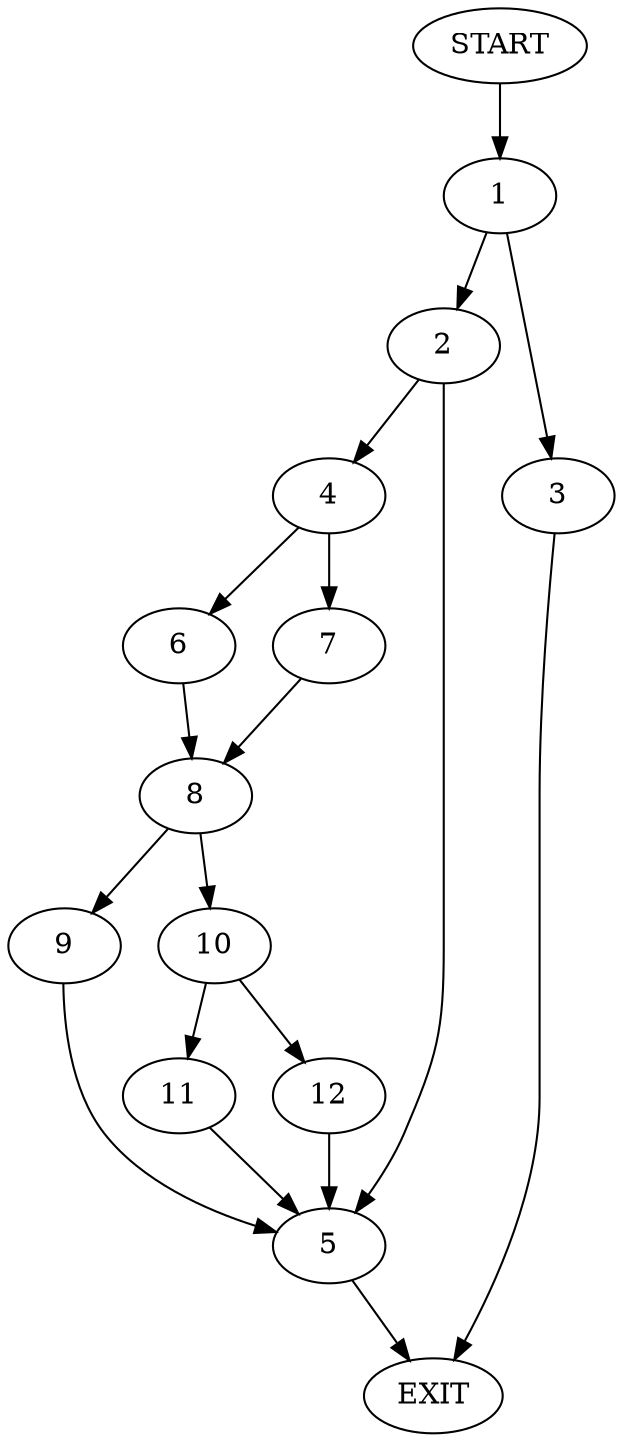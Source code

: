 digraph {
0 [label="START"]
13 [label="EXIT"]
0 -> 1
1 -> 2
1 -> 3
2 -> 4
2 -> 5
3 -> 13
4 -> 6
4 -> 7
5 -> 13
7 -> 8
6 -> 8
8 -> 9
8 -> 10
9 -> 5
10 -> 11
10 -> 12
11 -> 5
12 -> 5
}
